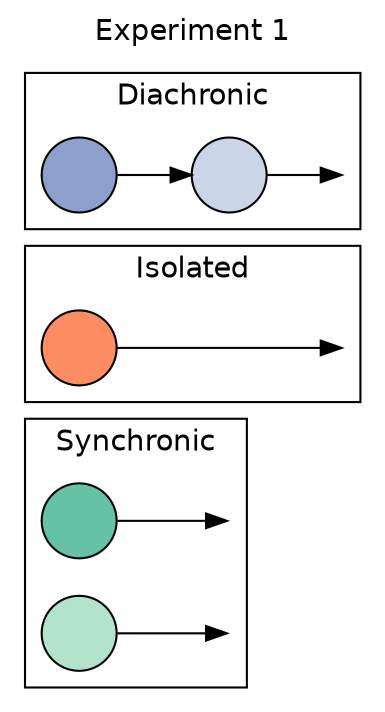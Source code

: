 digraph {
  rankdir=LR;
  label="Experiment 1";
  labelloc=t;
  fontname=helvetica;
  // bgcolor=transparent;

  node[fontname=helvetica; label=""; style=filled];

  // Set cluster order (top to bottom) by initializing
  // nodes in each cluster starting from bottom to top
  s1, solo, d1;

  // Shapes are projects
  d1, d2, solo, s1, s2[shape=circle];

  // Colors are people
  s1[fillcolor="#66C2A5"];
  s2[fillcolor="#b3e2cd"];
  d1[fillcolor="#8DA0CB"];
  d2[fillcolor="#cbd5e8"];
  solo[fillcolor="#FC8D62"];

  // Invisible last nodes
  dinv1, soloinv1, sinv1, sinv2[style=invis, width=0];


  subgraph cluster1 {
    label="Diachronic";
    d1 -> d2 -> dinv1;
  }

  subgraph cluster2 {
    label="Isolated";
    solo -> soloinv1[minlen=2];
  }

  subgraph cluster3 {
    label="Synchronic";
    s1 -> sinv1;
    s2 -> sinv2;
  }

}
